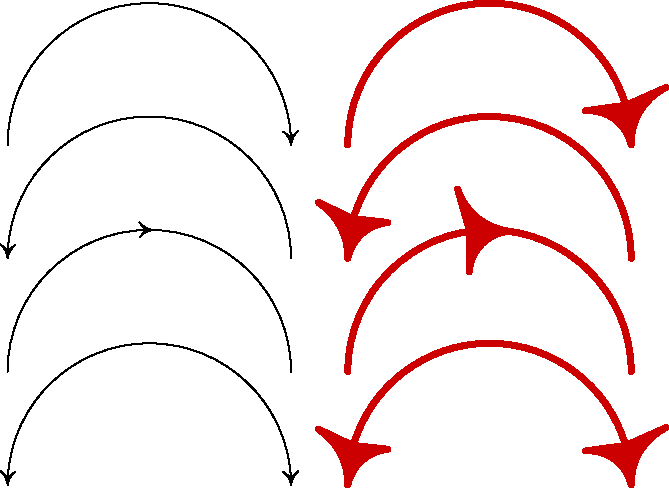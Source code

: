 DefaultHead=HookHead;

path line=(0,0)..(2.5cm,2.5cm)..(5cm,0);
draw(line,ArcArrow());
draw(shift(0,-2cm)*line,BeginArcArrow());
draw(shift(0,-4cm)*line,MidArcArrow());
draw(shift(0,-6cm)*line,ArcArrows());

draw(shift(6cm,0)*line,3bp+.8red,ArcArrow(20bp));
draw(shift(6cm,-2cm)*line,3bp+.8red,BeginArcArrow(20bp));
draw(shift(6cm,-4cm)*line,3bp+.8red,MidArcArrow(20bp));
draw(shift(6cm,-6cm)*line,3bp+.8red,ArcArrows(20bp));
